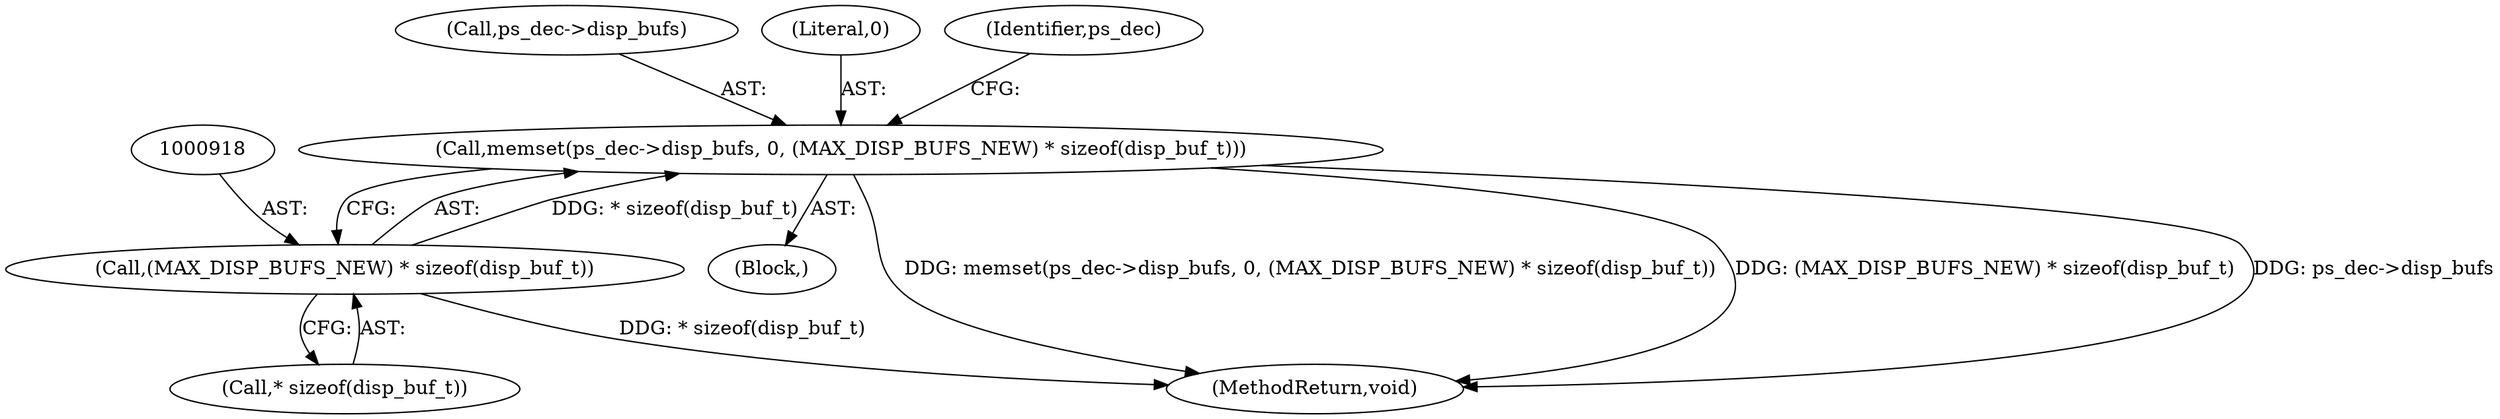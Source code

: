 digraph "0_Android_cc676ebd95247646e67907ccab150fb77a847335@API" {
"1000912" [label="(Call,memset(ps_dec->disp_bufs, 0, (MAX_DISP_BUFS_NEW) * sizeof(disp_buf_t)))"];
"1000917" [label="(Call,(MAX_DISP_BUFS_NEW) * sizeof(disp_buf_t))"];
"1000919" [label="(Call,* sizeof(disp_buf_t))"];
"1000121" [label="(Block,)"];
"1000913" [label="(Call,ps_dec->disp_bufs)"];
"1000917" [label="(Call,(MAX_DISP_BUFS_NEW) * sizeof(disp_buf_t))"];
"1000963" [label="(MethodReturn,void)"];
"1000916" [label="(Literal,0)"];
"1000912" [label="(Call,memset(ps_dec->disp_bufs, 0, (MAX_DISP_BUFS_NEW) * sizeof(disp_buf_t)))"];
"1000924" [label="(Identifier,ps_dec)"];
"1000912" -> "1000121"  [label="AST: "];
"1000912" -> "1000917"  [label="CFG: "];
"1000913" -> "1000912"  [label="AST: "];
"1000916" -> "1000912"  [label="AST: "];
"1000917" -> "1000912"  [label="AST: "];
"1000924" -> "1000912"  [label="CFG: "];
"1000912" -> "1000963"  [label="DDG: memset(ps_dec->disp_bufs, 0, (MAX_DISP_BUFS_NEW) * sizeof(disp_buf_t))"];
"1000912" -> "1000963"  [label="DDG: (MAX_DISP_BUFS_NEW) * sizeof(disp_buf_t)"];
"1000912" -> "1000963"  [label="DDG: ps_dec->disp_bufs"];
"1000917" -> "1000912"  [label="DDG: * sizeof(disp_buf_t)"];
"1000917" -> "1000919"  [label="CFG: "];
"1000918" -> "1000917"  [label="AST: "];
"1000919" -> "1000917"  [label="AST: "];
"1000917" -> "1000963"  [label="DDG: * sizeof(disp_buf_t)"];
}
